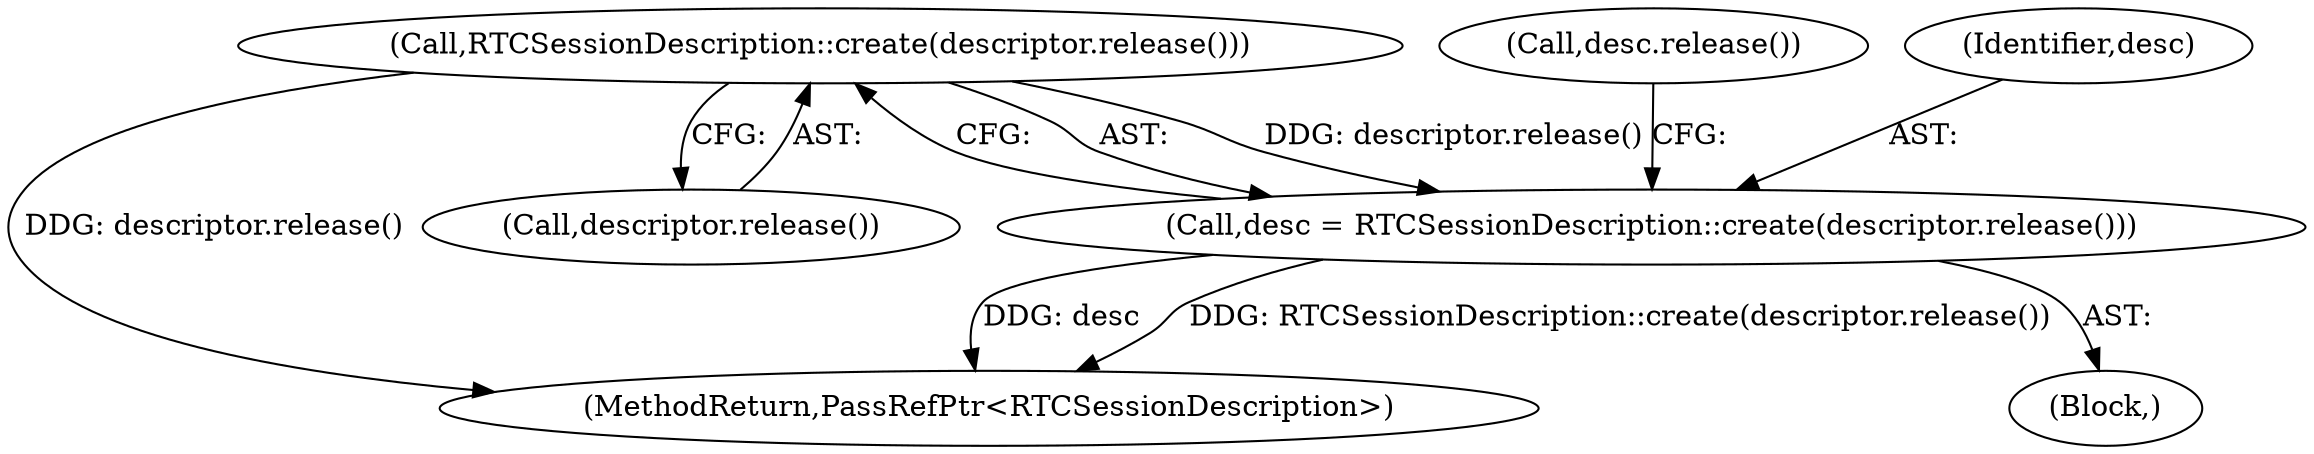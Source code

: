 digraph "1_Chrome_ab5e55ff333def909d025ac45da9ffa0d88a63f2_0@API" {
"1000129" [label="(Call,RTCSessionDescription::create(descriptor.release()))"];
"1000127" [label="(Call,desc = RTCSessionDescription::create(descriptor.release()))"];
"1000129" [label="(Call,RTCSessionDescription::create(descriptor.release()))"];
"1000133" [label="(MethodReturn,PassRefPtr<RTCSessionDescription>)"];
"1000132" [label="(Call,desc.release())"];
"1000127" [label="(Call,desc = RTCSessionDescription::create(descriptor.release()))"];
"1000128" [label="(Identifier,desc)"];
"1000102" [label="(Block,)"];
"1000130" [label="(Call,descriptor.release())"];
"1000129" -> "1000127"  [label="AST: "];
"1000129" -> "1000130"  [label="CFG: "];
"1000130" -> "1000129"  [label="AST: "];
"1000127" -> "1000129"  [label="CFG: "];
"1000129" -> "1000133"  [label="DDG: descriptor.release()"];
"1000129" -> "1000127"  [label="DDG: descriptor.release()"];
"1000127" -> "1000102"  [label="AST: "];
"1000128" -> "1000127"  [label="AST: "];
"1000132" -> "1000127"  [label="CFG: "];
"1000127" -> "1000133"  [label="DDG: RTCSessionDescription::create(descriptor.release())"];
"1000127" -> "1000133"  [label="DDG: desc"];
}

